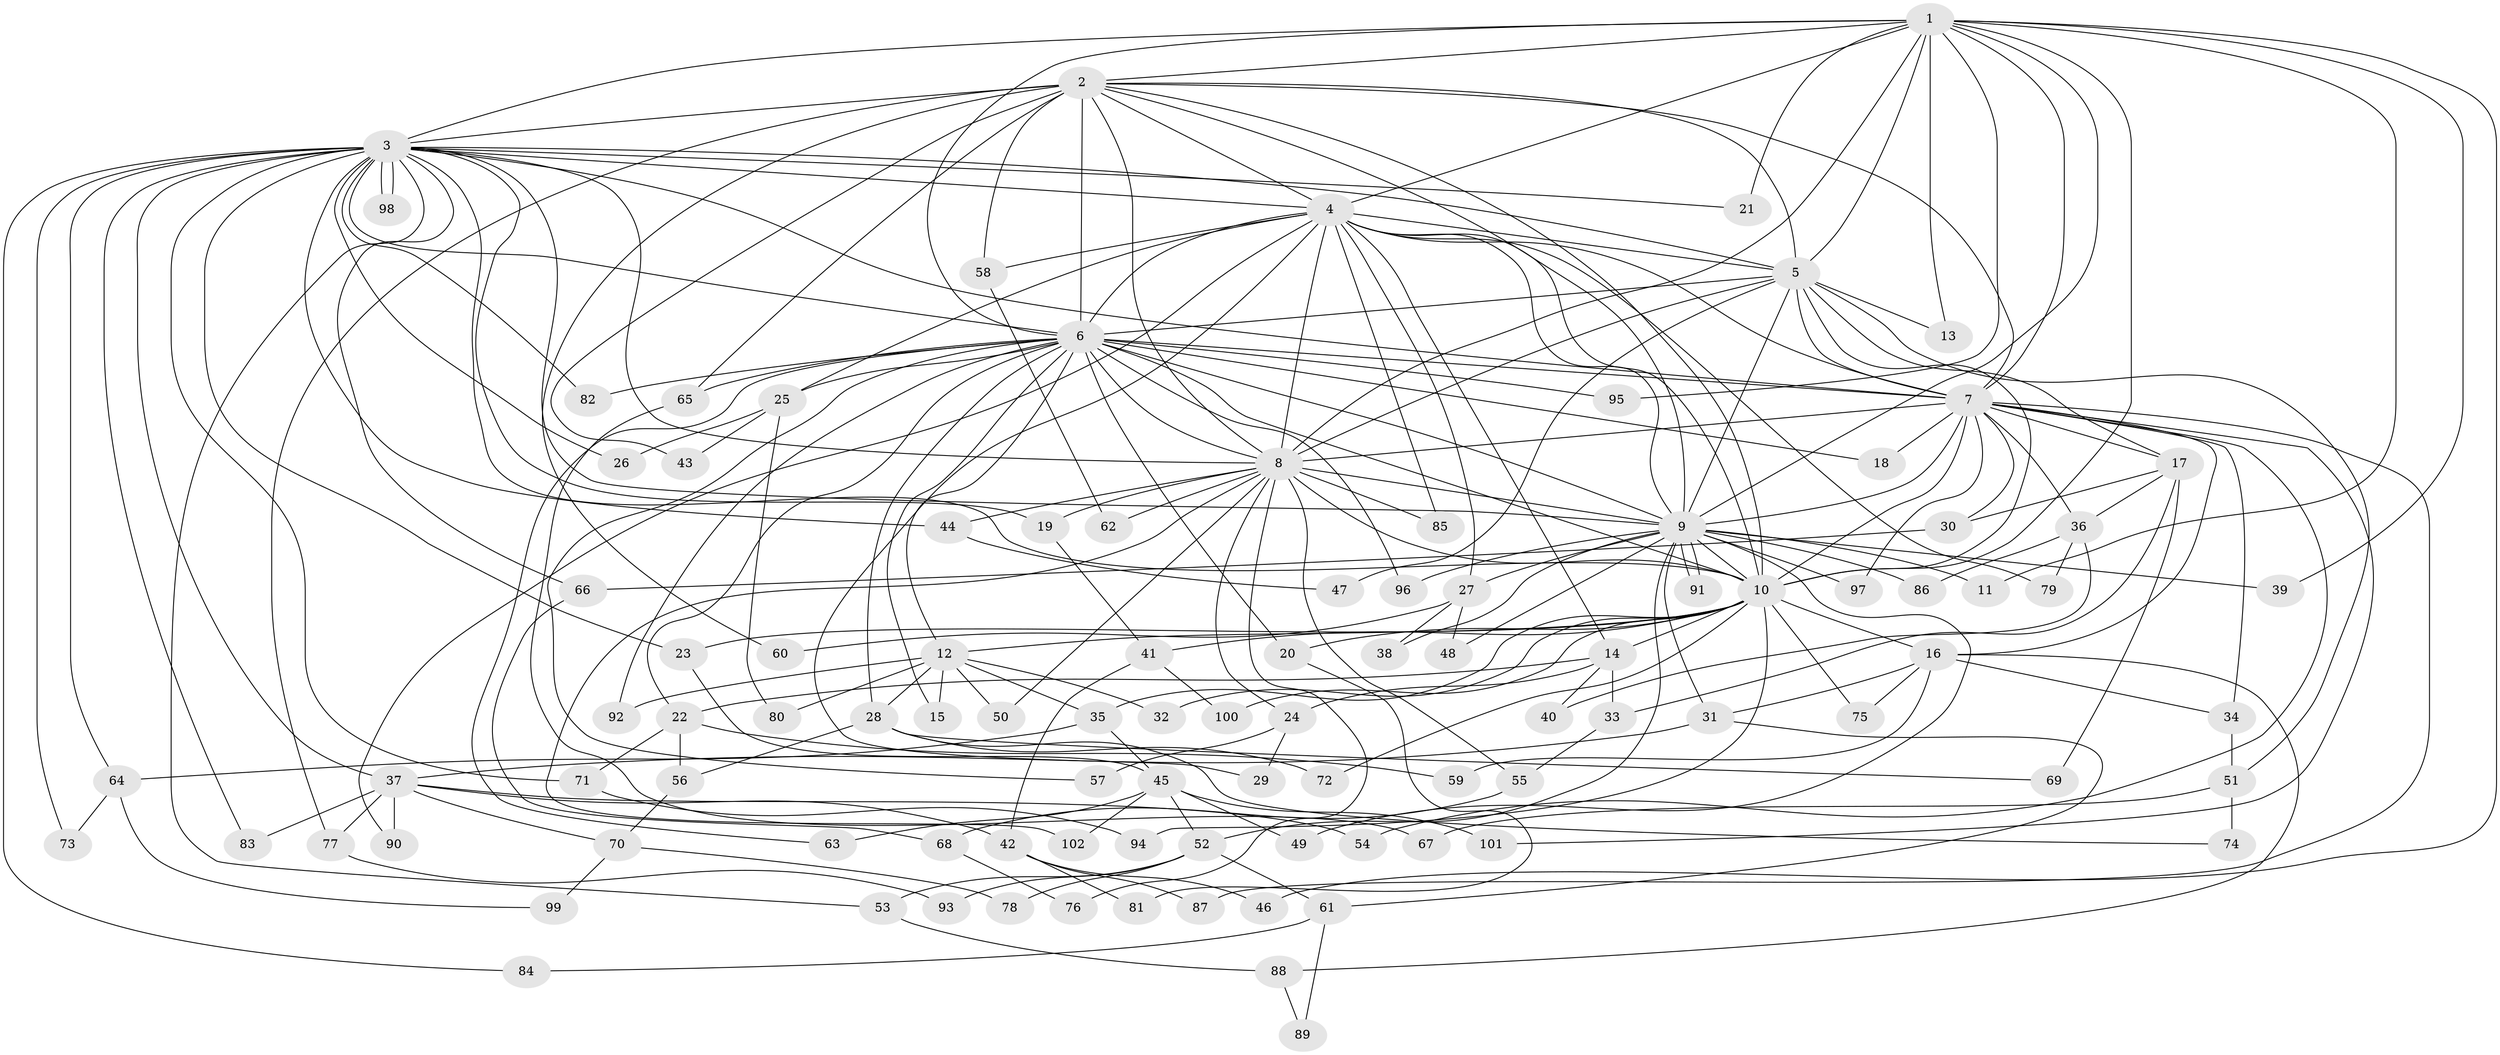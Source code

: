 // coarse degree distribution, {12: 0.0196078431372549, 22: 0.0196078431372549, 16: 0.0196078431372549, 2: 0.5686274509803921, 1: 0.0392156862745098, 3: 0.09803921568627451, 4: 0.058823529411764705, 9: 0.0196078431372549, 6: 0.0196078431372549, 5: 0.0784313725490196, 14: 0.0196078431372549, 8: 0.0196078431372549, 18: 0.0196078431372549}
// Generated by graph-tools (version 1.1) at 2025/47/03/04/25 21:47:28]
// undirected, 102 vertices, 229 edges
graph export_dot {
graph [start="1"]
  node [color=gray90,style=filled];
  1;
  2;
  3;
  4;
  5;
  6;
  7;
  8;
  9;
  10;
  11;
  12;
  13;
  14;
  15;
  16;
  17;
  18;
  19;
  20;
  21;
  22;
  23;
  24;
  25;
  26;
  27;
  28;
  29;
  30;
  31;
  32;
  33;
  34;
  35;
  36;
  37;
  38;
  39;
  40;
  41;
  42;
  43;
  44;
  45;
  46;
  47;
  48;
  49;
  50;
  51;
  52;
  53;
  54;
  55;
  56;
  57;
  58;
  59;
  60;
  61;
  62;
  63;
  64;
  65;
  66;
  67;
  68;
  69;
  70;
  71;
  72;
  73;
  74;
  75;
  76;
  77;
  78;
  79;
  80;
  81;
  82;
  83;
  84;
  85;
  86;
  87;
  88;
  89;
  90;
  91;
  92;
  93;
  94;
  95;
  96;
  97;
  98;
  99;
  100;
  101;
  102;
  1 -- 2;
  1 -- 3;
  1 -- 4;
  1 -- 5;
  1 -- 6;
  1 -- 7;
  1 -- 8;
  1 -- 9;
  1 -- 10;
  1 -- 11;
  1 -- 13;
  1 -- 21;
  1 -- 39;
  1 -- 46;
  1 -- 95;
  2 -- 3;
  2 -- 4;
  2 -- 5;
  2 -- 6;
  2 -- 7;
  2 -- 8;
  2 -- 9;
  2 -- 10;
  2 -- 43;
  2 -- 58;
  2 -- 60;
  2 -- 65;
  2 -- 77;
  3 -- 4;
  3 -- 5;
  3 -- 6;
  3 -- 7;
  3 -- 8;
  3 -- 9;
  3 -- 10;
  3 -- 19;
  3 -- 21;
  3 -- 23;
  3 -- 26;
  3 -- 37;
  3 -- 44;
  3 -- 53;
  3 -- 64;
  3 -- 66;
  3 -- 71;
  3 -- 73;
  3 -- 82;
  3 -- 83;
  3 -- 84;
  3 -- 98;
  3 -- 98;
  4 -- 5;
  4 -- 6;
  4 -- 7;
  4 -- 8;
  4 -- 9;
  4 -- 10;
  4 -- 14;
  4 -- 25;
  4 -- 27;
  4 -- 29;
  4 -- 58;
  4 -- 79;
  4 -- 85;
  4 -- 90;
  5 -- 6;
  5 -- 7;
  5 -- 8;
  5 -- 9;
  5 -- 10;
  5 -- 13;
  5 -- 17;
  5 -- 47;
  5 -- 51;
  6 -- 7;
  6 -- 8;
  6 -- 9;
  6 -- 10;
  6 -- 12;
  6 -- 15;
  6 -- 18;
  6 -- 20;
  6 -- 22;
  6 -- 25;
  6 -- 28;
  6 -- 57;
  6 -- 63;
  6 -- 65;
  6 -- 82;
  6 -- 92;
  6 -- 95;
  6 -- 96;
  7 -- 8;
  7 -- 9;
  7 -- 10;
  7 -- 16;
  7 -- 17;
  7 -- 18;
  7 -- 30;
  7 -- 34;
  7 -- 36;
  7 -- 54;
  7 -- 87;
  7 -- 97;
  7 -- 101;
  8 -- 9;
  8 -- 10;
  8 -- 19;
  8 -- 24;
  8 -- 44;
  8 -- 50;
  8 -- 55;
  8 -- 62;
  8 -- 76;
  8 -- 85;
  8 -- 102;
  9 -- 10;
  9 -- 11;
  9 -- 27;
  9 -- 31;
  9 -- 38;
  9 -- 39;
  9 -- 48;
  9 -- 49;
  9 -- 52;
  9 -- 86;
  9 -- 91;
  9 -- 91;
  9 -- 96;
  9 -- 97;
  10 -- 12;
  10 -- 14;
  10 -- 16;
  10 -- 20;
  10 -- 23;
  10 -- 32;
  10 -- 35;
  10 -- 41;
  10 -- 72;
  10 -- 75;
  10 -- 94;
  10 -- 100;
  12 -- 15;
  12 -- 28;
  12 -- 32;
  12 -- 35;
  12 -- 50;
  12 -- 80;
  12 -- 92;
  14 -- 22;
  14 -- 24;
  14 -- 33;
  14 -- 40;
  16 -- 31;
  16 -- 34;
  16 -- 59;
  16 -- 75;
  16 -- 88;
  17 -- 30;
  17 -- 33;
  17 -- 36;
  17 -- 69;
  19 -- 41;
  20 -- 81;
  22 -- 56;
  22 -- 59;
  22 -- 71;
  23 -- 45;
  24 -- 29;
  24 -- 57;
  25 -- 26;
  25 -- 43;
  25 -- 80;
  27 -- 38;
  27 -- 48;
  27 -- 60;
  28 -- 56;
  28 -- 69;
  28 -- 72;
  28 -- 74;
  30 -- 66;
  31 -- 37;
  31 -- 61;
  33 -- 55;
  34 -- 51;
  35 -- 45;
  35 -- 64;
  36 -- 40;
  36 -- 79;
  36 -- 86;
  37 -- 42;
  37 -- 54;
  37 -- 70;
  37 -- 77;
  37 -- 83;
  37 -- 90;
  41 -- 42;
  41 -- 100;
  42 -- 46;
  42 -- 81;
  42 -- 87;
  44 -- 47;
  45 -- 49;
  45 -- 52;
  45 -- 63;
  45 -- 101;
  45 -- 102;
  51 -- 67;
  51 -- 74;
  52 -- 53;
  52 -- 61;
  52 -- 78;
  52 -- 93;
  53 -- 88;
  55 -- 68;
  56 -- 70;
  58 -- 62;
  61 -- 84;
  61 -- 89;
  64 -- 73;
  64 -- 99;
  65 -- 67;
  66 -- 68;
  68 -- 76;
  70 -- 78;
  70 -- 99;
  71 -- 94;
  77 -- 93;
  88 -- 89;
}
